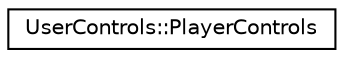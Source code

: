 digraph "Graphical Class Hierarchy"
{
 // INTERACTIVE_SVG=YES
 // LATEX_PDF_SIZE
  edge [fontname="Helvetica",fontsize="10",labelfontname="Helvetica",labelfontsize="10"];
  node [fontname="Helvetica",fontsize="10",shape=record];
  rankdir="LR";
  Node0 [label="UserControls::PlayerControls",height=0.2,width=0.4,color="black", fillcolor="white", style="filled",URL="$d7/d9f/struct_user_controls_1_1_player_controls.html",tooltip=" "];
}
